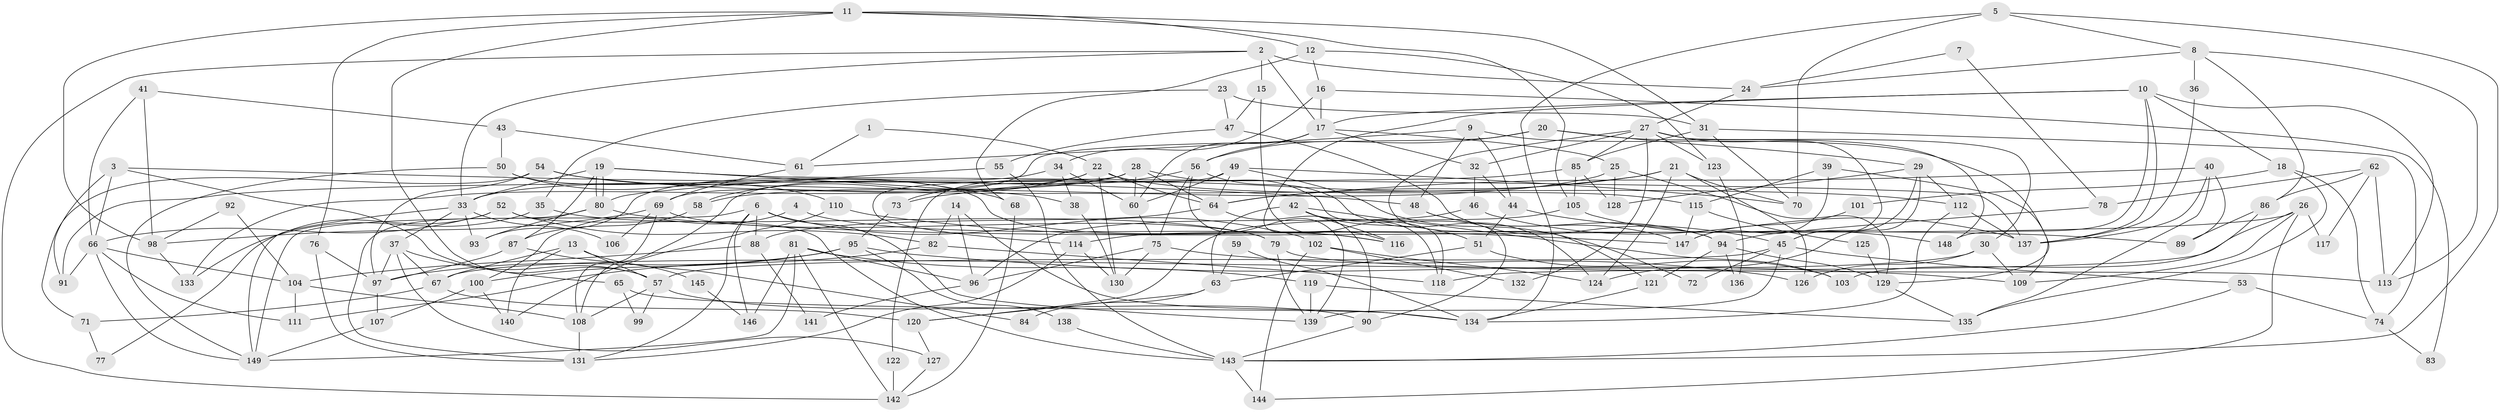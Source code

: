 // coarse degree distribution, {2: 0.15151515151515152, 10: 0.030303030303030304, 4: 0.15151515151515152, 9: 0.04040404040404041, 7: 0.09090909090909091, 11: 0.020202020202020204, 6: 0.10101010101010101, 5: 0.1919191919191919, 3: 0.16161616161616163, 8: 0.06060606060606061}
// Generated by graph-tools (version 1.1) at 2025/41/03/06/25 10:41:57]
// undirected, 149 vertices, 298 edges
graph export_dot {
graph [start="1"]
  node [color=gray90,style=filled];
  1;
  2;
  3;
  4;
  5;
  6;
  7;
  8;
  9;
  10;
  11;
  12;
  13;
  14;
  15;
  16;
  17;
  18;
  19;
  20;
  21;
  22;
  23;
  24;
  25;
  26;
  27;
  28;
  29;
  30;
  31;
  32;
  33;
  34;
  35;
  36;
  37;
  38;
  39;
  40;
  41;
  42;
  43;
  44;
  45;
  46;
  47;
  48;
  49;
  50;
  51;
  52;
  53;
  54;
  55;
  56;
  57;
  58;
  59;
  60;
  61;
  62;
  63;
  64;
  65;
  66;
  67;
  68;
  69;
  70;
  71;
  72;
  73;
  74;
  75;
  76;
  77;
  78;
  79;
  80;
  81;
  82;
  83;
  84;
  85;
  86;
  87;
  88;
  89;
  90;
  91;
  92;
  93;
  94;
  95;
  96;
  97;
  98;
  99;
  100;
  101;
  102;
  103;
  104;
  105;
  106;
  107;
  108;
  109;
  110;
  111;
  112;
  113;
  114;
  115;
  116;
  117;
  118;
  119;
  120;
  121;
  122;
  123;
  124;
  125;
  126;
  127;
  128;
  129;
  130;
  131;
  132;
  133;
  134;
  135;
  136;
  137;
  138;
  139;
  140;
  141;
  142;
  143;
  144;
  145;
  146;
  147;
  148;
  149;
  1 -- 22;
  1 -- 61;
  2 -- 33;
  2 -- 17;
  2 -- 15;
  2 -- 24;
  2 -- 142;
  3 -- 66;
  3 -- 57;
  3 -- 48;
  3 -- 91;
  4 -- 116;
  4 -- 100;
  5 -- 143;
  5 -- 8;
  5 -- 70;
  5 -- 134;
  6 -- 131;
  6 -- 149;
  6 -- 88;
  6 -- 102;
  6 -- 139;
  6 -- 146;
  7 -- 78;
  7 -- 24;
  8 -- 86;
  8 -- 24;
  8 -- 36;
  8 -- 113;
  9 -- 129;
  9 -- 48;
  9 -- 44;
  9 -- 61;
  10 -- 137;
  10 -- 17;
  10 -- 18;
  10 -- 113;
  10 -- 116;
  10 -- 148;
  11 -- 57;
  11 -- 105;
  11 -- 12;
  11 -- 31;
  11 -- 76;
  11 -- 98;
  12 -- 16;
  12 -- 68;
  12 -- 123;
  13 -- 57;
  13 -- 140;
  13 -- 67;
  13 -- 84;
  14 -- 134;
  14 -- 96;
  14 -- 82;
  15 -- 118;
  15 -- 47;
  16 -- 17;
  16 -- 34;
  16 -- 83;
  17 -- 60;
  17 -- 56;
  17 -- 25;
  17 -- 32;
  18 -- 135;
  18 -- 74;
  18 -- 101;
  19 -- 80;
  19 -- 80;
  19 -- 33;
  19 -- 38;
  19 -- 87;
  19 -- 137;
  20 -- 148;
  20 -- 56;
  20 -- 29;
  20 -- 69;
  21 -- 64;
  21 -- 124;
  21 -- 70;
  21 -- 73;
  21 -- 126;
  22 -- 64;
  22 -- 133;
  22 -- 58;
  22 -- 115;
  22 -- 130;
  23 -- 31;
  23 -- 47;
  23 -- 35;
  24 -- 27;
  25 -- 128;
  25 -- 58;
  25 -- 129;
  26 -- 144;
  26 -- 114;
  26 -- 109;
  26 -- 117;
  26 -- 118;
  27 -- 32;
  27 -- 45;
  27 -- 30;
  27 -- 85;
  27 -- 121;
  27 -- 123;
  27 -- 132;
  28 -- 60;
  28 -- 108;
  28 -- 33;
  28 -- 64;
  28 -- 90;
  28 -- 114;
  29 -- 45;
  29 -- 112;
  29 -- 124;
  29 -- 128;
  30 -- 126;
  30 -- 67;
  30 -- 109;
  31 -- 70;
  31 -- 74;
  31 -- 85;
  32 -- 44;
  32 -- 46;
  33 -- 37;
  33 -- 93;
  33 -- 106;
  33 -- 149;
  34 -- 60;
  34 -- 93;
  34 -- 38;
  35 -- 79;
  35 -- 133;
  36 -- 137;
  37 -- 67;
  37 -- 97;
  37 -- 65;
  37 -- 127;
  38 -- 130;
  39 -- 115;
  39 -- 109;
  39 -- 147;
  40 -- 137;
  40 -- 64;
  40 -- 89;
  40 -- 135;
  41 -- 66;
  41 -- 98;
  41 -- 43;
  42 -- 118;
  42 -- 116;
  42 -- 51;
  42 -- 63;
  42 -- 103;
  43 -- 61;
  43 -- 50;
  44 -- 51;
  44 -- 45;
  45 -- 53;
  45 -- 57;
  45 -- 72;
  45 -- 139;
  46 -- 137;
  46 -- 96;
  47 -- 94;
  47 -- 55;
  48 -- 94;
  48 -- 147;
  49 -- 70;
  49 -- 64;
  49 -- 60;
  49 -- 72;
  49 -- 122;
  50 -- 149;
  50 -- 110;
  50 -- 116;
  51 -- 63;
  51 -- 103;
  52 -- 66;
  52 -- 82;
  52 -- 77;
  52 -- 143;
  53 -- 74;
  53 -- 143;
  54 -- 97;
  54 -- 68;
  54 -- 71;
  54 -- 112;
  55 -- 80;
  55 -- 143;
  56 -- 139;
  56 -- 73;
  56 -- 75;
  56 -- 124;
  57 -- 90;
  57 -- 99;
  57 -- 108;
  58 -- 87;
  59 -- 63;
  59 -- 134;
  60 -- 75;
  61 -- 69;
  62 -- 113;
  62 -- 86;
  62 -- 78;
  62 -- 117;
  63 -- 120;
  63 -- 84;
  64 -- 90;
  64 -- 88;
  65 -- 134;
  65 -- 99;
  66 -- 104;
  66 -- 91;
  66 -- 111;
  66 -- 149;
  67 -- 71;
  67 -- 120;
  68 -- 142;
  69 -- 79;
  69 -- 98;
  69 -- 106;
  69 -- 108;
  71 -- 77;
  73 -- 95;
  74 -- 83;
  75 -- 130;
  75 -- 96;
  75 -- 126;
  76 -- 131;
  76 -- 97;
  78 -- 94;
  79 -- 139;
  79 -- 113;
  80 -- 131;
  80 -- 89;
  80 -- 93;
  81 -- 96;
  81 -- 149;
  81 -- 119;
  81 -- 142;
  81 -- 146;
  82 -- 111;
  82 -- 118;
  85 -- 91;
  85 -- 105;
  85 -- 128;
  86 -- 103;
  86 -- 89;
  87 -- 97;
  87 -- 145;
  88 -- 104;
  88 -- 141;
  90 -- 143;
  92 -- 98;
  92 -- 104;
  94 -- 129;
  94 -- 121;
  94 -- 136;
  95 -- 109;
  95 -- 97;
  95 -- 100;
  95 -- 138;
  96 -- 141;
  97 -- 107;
  98 -- 133;
  100 -- 107;
  100 -- 140;
  101 -- 147;
  102 -- 124;
  102 -- 132;
  102 -- 144;
  104 -- 108;
  104 -- 111;
  105 -- 120;
  105 -- 148;
  107 -- 149;
  108 -- 131;
  110 -- 147;
  110 -- 140;
  112 -- 134;
  112 -- 137;
  114 -- 130;
  114 -- 131;
  115 -- 147;
  115 -- 125;
  119 -- 139;
  119 -- 135;
  120 -- 127;
  121 -- 134;
  122 -- 142;
  123 -- 136;
  125 -- 129;
  127 -- 142;
  129 -- 135;
  138 -- 143;
  143 -- 144;
  145 -- 146;
}
